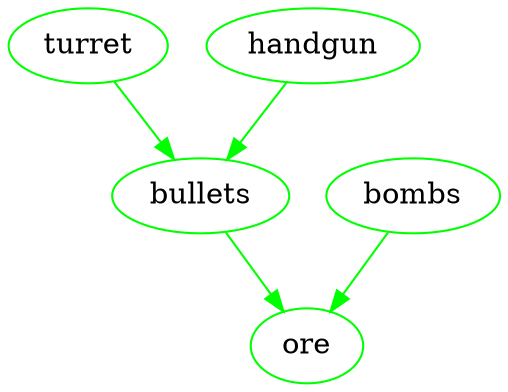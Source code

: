 digraph edge_settings{
    turret[color="green"]
    turret->bullets[style="" color="green"]
    bombs[color="green"]
    bombs->ore[style="" color="green"]
    ore[color="green"]
    bullets[color="green"]
    bullets->ore[style="" color="green"]
    handgun[color="green"]
    handgun->bullets[style="" color="green"]
}